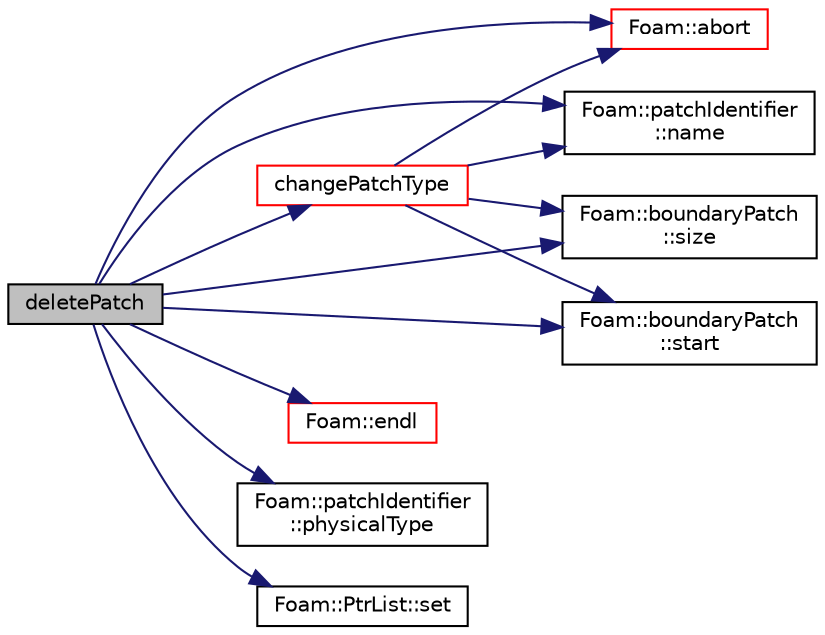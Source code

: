 digraph "deletePatch"
{
  bgcolor="transparent";
  edge [fontname="Helvetica",fontsize="10",labelfontname="Helvetica",labelfontsize="10"];
  node [fontname="Helvetica",fontsize="10",shape=record];
  rankdir="LR";
  Node1 [label="deletePatch",height=0.2,width=0.4,color="black", fillcolor="grey75", style="filled", fontcolor="black"];
  Node1 -> Node2 [color="midnightblue",fontsize="10",style="solid",fontname="Helvetica"];
  Node2 [label="Foam::abort",height=0.2,width=0.4,color="red",URL="$a10909.html#a447107a607d03e417307c203fa5fb44b"];
  Node1 -> Node3 [color="midnightblue",fontsize="10",style="solid",fontname="Helvetica"];
  Node3 [label="changePatchType",height=0.2,width=0.4,color="red",URL="$a00149.html#ae598cc11969a83a0ecf2be3e967948dd",tooltip="Change patch. "];
  Node3 -> Node2 [color="midnightblue",fontsize="10",style="solid",fontname="Helvetica"];
  Node3 -> Node4 [color="midnightblue",fontsize="10",style="solid",fontname="Helvetica"];
  Node4 [label="Foam::patchIdentifier\l::name",height=0.2,width=0.4,color="black",URL="$a01842.html#a75b72488d2e82151b025744974919d5d",tooltip="Return name. "];
  Node3 -> Node5 [color="midnightblue",fontsize="10",style="solid",fontname="Helvetica"];
  Node5 [label="Foam::boundaryPatch\l::size",height=0.2,width=0.4,color="black",URL="$a00150.html#a65cea301e2d6033c43932d12d91c792f"];
  Node3 -> Node6 [color="midnightblue",fontsize="10",style="solid",fontname="Helvetica"];
  Node6 [label="Foam::boundaryPatch\l::start",height=0.2,width=0.4,color="black",URL="$a00150.html#a861f370e41af7d54d7ff91da65de6e6a"];
  Node1 -> Node7 [color="midnightblue",fontsize="10",style="solid",fontname="Helvetica"];
  Node7 [label="Foam::endl",height=0.2,width=0.4,color="red",URL="$a10909.html#a2db8fe02a0d3909e9351bb4275b23ce4",tooltip="Add newline and flush stream. "];
  Node1 -> Node4 [color="midnightblue",fontsize="10",style="solid",fontname="Helvetica"];
  Node1 -> Node8 [color="midnightblue",fontsize="10",style="solid",fontname="Helvetica"];
  Node8 [label="Foam::patchIdentifier\l::physicalType",height=0.2,width=0.4,color="black",URL="$a01842.html#ad866bf5de40c6f31bc05e249c9792dce",tooltip="Return the optional physical type of the patch. "];
  Node1 -> Node9 [color="midnightblue",fontsize="10",style="solid",fontname="Helvetica"];
  Node9 [label="Foam::PtrList::set",height=0.2,width=0.4,color="black",URL="$a02082.html#affa9210cfaa91a145f3a9618d4ef3baf",tooltip="Is element set. "];
  Node1 -> Node5 [color="midnightblue",fontsize="10",style="solid",fontname="Helvetica"];
  Node1 -> Node6 [color="midnightblue",fontsize="10",style="solid",fontname="Helvetica"];
}
